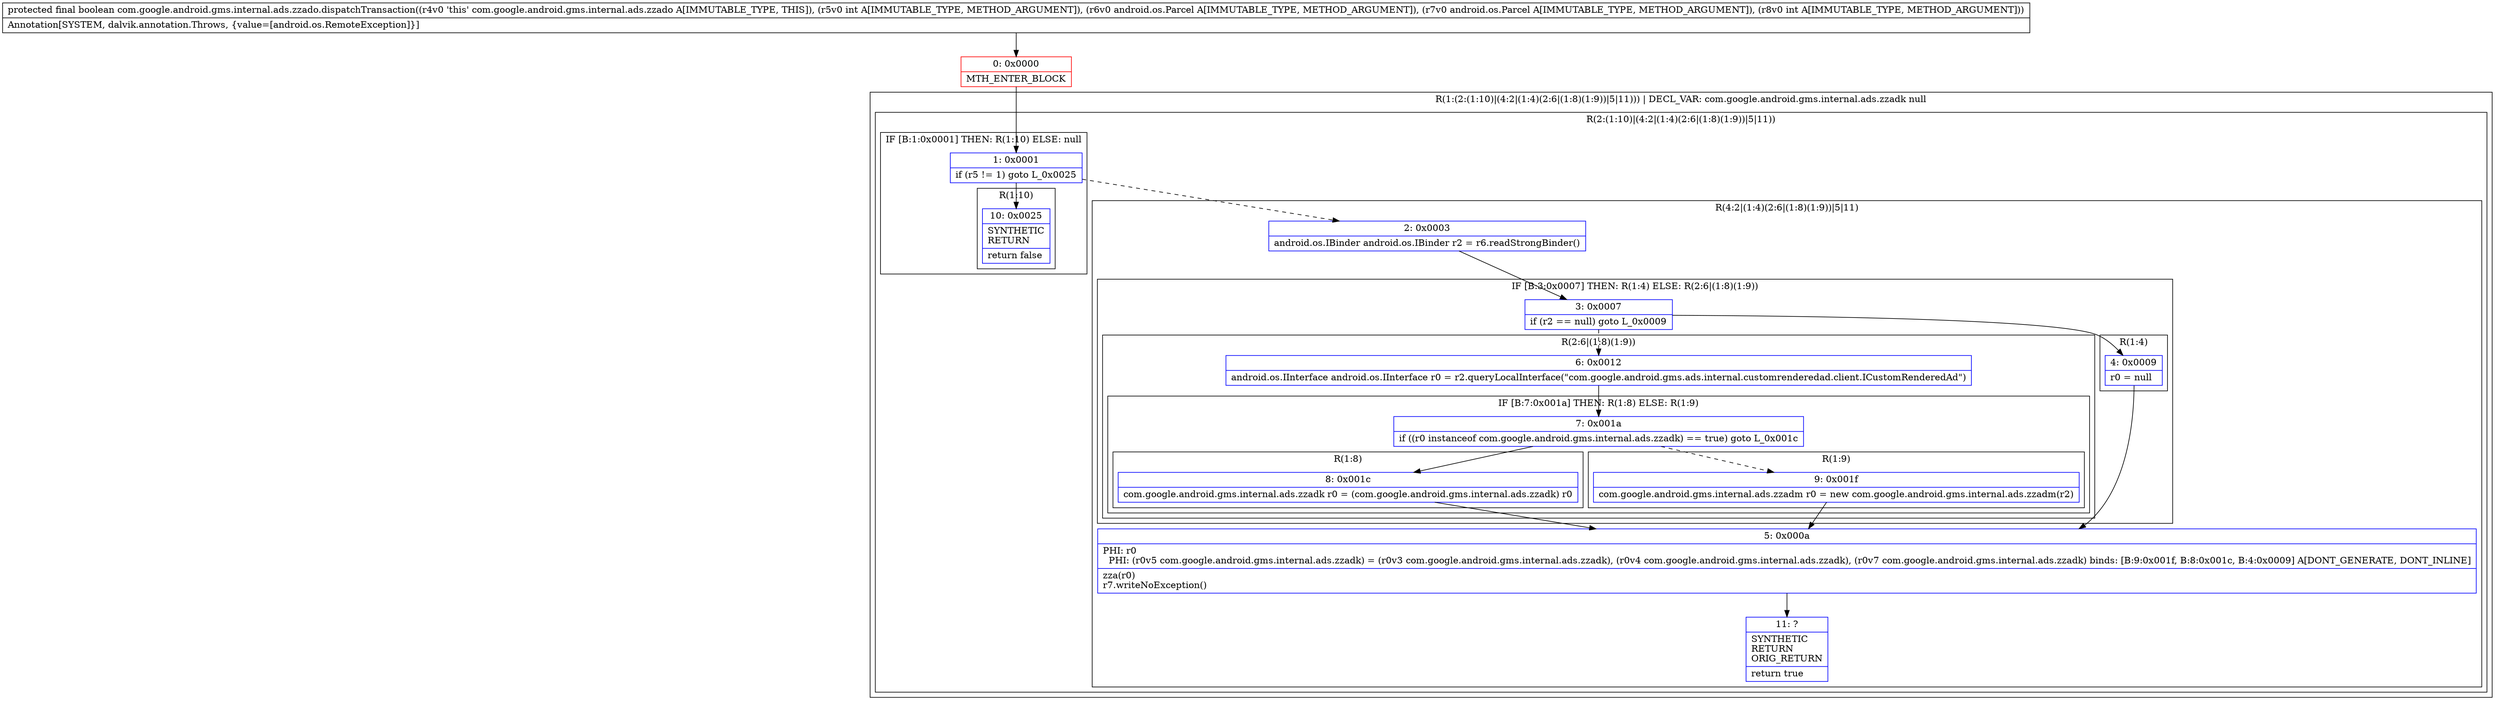 digraph "CFG forcom.google.android.gms.internal.ads.zzado.dispatchTransaction(ILandroid\/os\/Parcel;Landroid\/os\/Parcel;I)Z" {
subgraph cluster_Region_480309309 {
label = "R(1:(2:(1:10)|(4:2|(1:4)(2:6|(1:8)(1:9))|5|11))) | DECL_VAR: com.google.android.gms.internal.ads.zzadk null\l";
node [shape=record,color=blue];
subgraph cluster_Region_283323512 {
label = "R(2:(1:10)|(4:2|(1:4)(2:6|(1:8)(1:9))|5|11))";
node [shape=record,color=blue];
subgraph cluster_IfRegion_26237414 {
label = "IF [B:1:0x0001] THEN: R(1:10) ELSE: null";
node [shape=record,color=blue];
Node_1 [shape=record,label="{1\:\ 0x0001|if (r5 != 1) goto L_0x0025\l}"];
subgraph cluster_Region_1253681859 {
label = "R(1:10)";
node [shape=record,color=blue];
Node_10 [shape=record,label="{10\:\ 0x0025|SYNTHETIC\lRETURN\l|return false\l}"];
}
}
subgraph cluster_Region_889614512 {
label = "R(4:2|(1:4)(2:6|(1:8)(1:9))|5|11)";
node [shape=record,color=blue];
Node_2 [shape=record,label="{2\:\ 0x0003|android.os.IBinder android.os.IBinder r2 = r6.readStrongBinder()\l}"];
subgraph cluster_IfRegion_511531292 {
label = "IF [B:3:0x0007] THEN: R(1:4) ELSE: R(2:6|(1:8)(1:9))";
node [shape=record,color=blue];
Node_3 [shape=record,label="{3\:\ 0x0007|if (r2 == null) goto L_0x0009\l}"];
subgraph cluster_Region_782987758 {
label = "R(1:4)";
node [shape=record,color=blue];
Node_4 [shape=record,label="{4\:\ 0x0009|r0 = null\l}"];
}
subgraph cluster_Region_81667010 {
label = "R(2:6|(1:8)(1:9))";
node [shape=record,color=blue];
Node_6 [shape=record,label="{6\:\ 0x0012|android.os.IInterface android.os.IInterface r0 = r2.queryLocalInterface(\"com.google.android.gms.ads.internal.customrenderedad.client.ICustomRenderedAd\")\l}"];
subgraph cluster_IfRegion_803180594 {
label = "IF [B:7:0x001a] THEN: R(1:8) ELSE: R(1:9)";
node [shape=record,color=blue];
Node_7 [shape=record,label="{7\:\ 0x001a|if ((r0 instanceof com.google.android.gms.internal.ads.zzadk) == true) goto L_0x001c\l}"];
subgraph cluster_Region_1537120620 {
label = "R(1:8)";
node [shape=record,color=blue];
Node_8 [shape=record,label="{8\:\ 0x001c|com.google.android.gms.internal.ads.zzadk r0 = (com.google.android.gms.internal.ads.zzadk) r0\l}"];
}
subgraph cluster_Region_702215753 {
label = "R(1:9)";
node [shape=record,color=blue];
Node_9 [shape=record,label="{9\:\ 0x001f|com.google.android.gms.internal.ads.zzadm r0 = new com.google.android.gms.internal.ads.zzadm(r2)\l}"];
}
}
}
}
Node_5 [shape=record,label="{5\:\ 0x000a|PHI: r0 \l  PHI: (r0v5 com.google.android.gms.internal.ads.zzadk) = (r0v3 com.google.android.gms.internal.ads.zzadk), (r0v4 com.google.android.gms.internal.ads.zzadk), (r0v7 com.google.android.gms.internal.ads.zzadk) binds: [B:9:0x001f, B:8:0x001c, B:4:0x0009] A[DONT_GENERATE, DONT_INLINE]\l|zza(r0)\lr7.writeNoException()\l}"];
Node_11 [shape=record,label="{11\:\ ?|SYNTHETIC\lRETURN\lORIG_RETURN\l|return true\l}"];
}
}
}
Node_0 [shape=record,color=red,label="{0\:\ 0x0000|MTH_ENTER_BLOCK\l}"];
MethodNode[shape=record,label="{protected final boolean com.google.android.gms.internal.ads.zzado.dispatchTransaction((r4v0 'this' com.google.android.gms.internal.ads.zzado A[IMMUTABLE_TYPE, THIS]), (r5v0 int A[IMMUTABLE_TYPE, METHOD_ARGUMENT]), (r6v0 android.os.Parcel A[IMMUTABLE_TYPE, METHOD_ARGUMENT]), (r7v0 android.os.Parcel A[IMMUTABLE_TYPE, METHOD_ARGUMENT]), (r8v0 int A[IMMUTABLE_TYPE, METHOD_ARGUMENT]))  | Annotation[SYSTEM, dalvik.annotation.Throws, \{value=[android.os.RemoteException]\}]\l}"];
MethodNode -> Node_0;
Node_1 -> Node_2[style=dashed];
Node_1 -> Node_10;
Node_2 -> Node_3;
Node_3 -> Node_4;
Node_3 -> Node_6[style=dashed];
Node_4 -> Node_5;
Node_6 -> Node_7;
Node_7 -> Node_8;
Node_7 -> Node_9[style=dashed];
Node_8 -> Node_5;
Node_9 -> Node_5;
Node_5 -> Node_11;
Node_0 -> Node_1;
}

